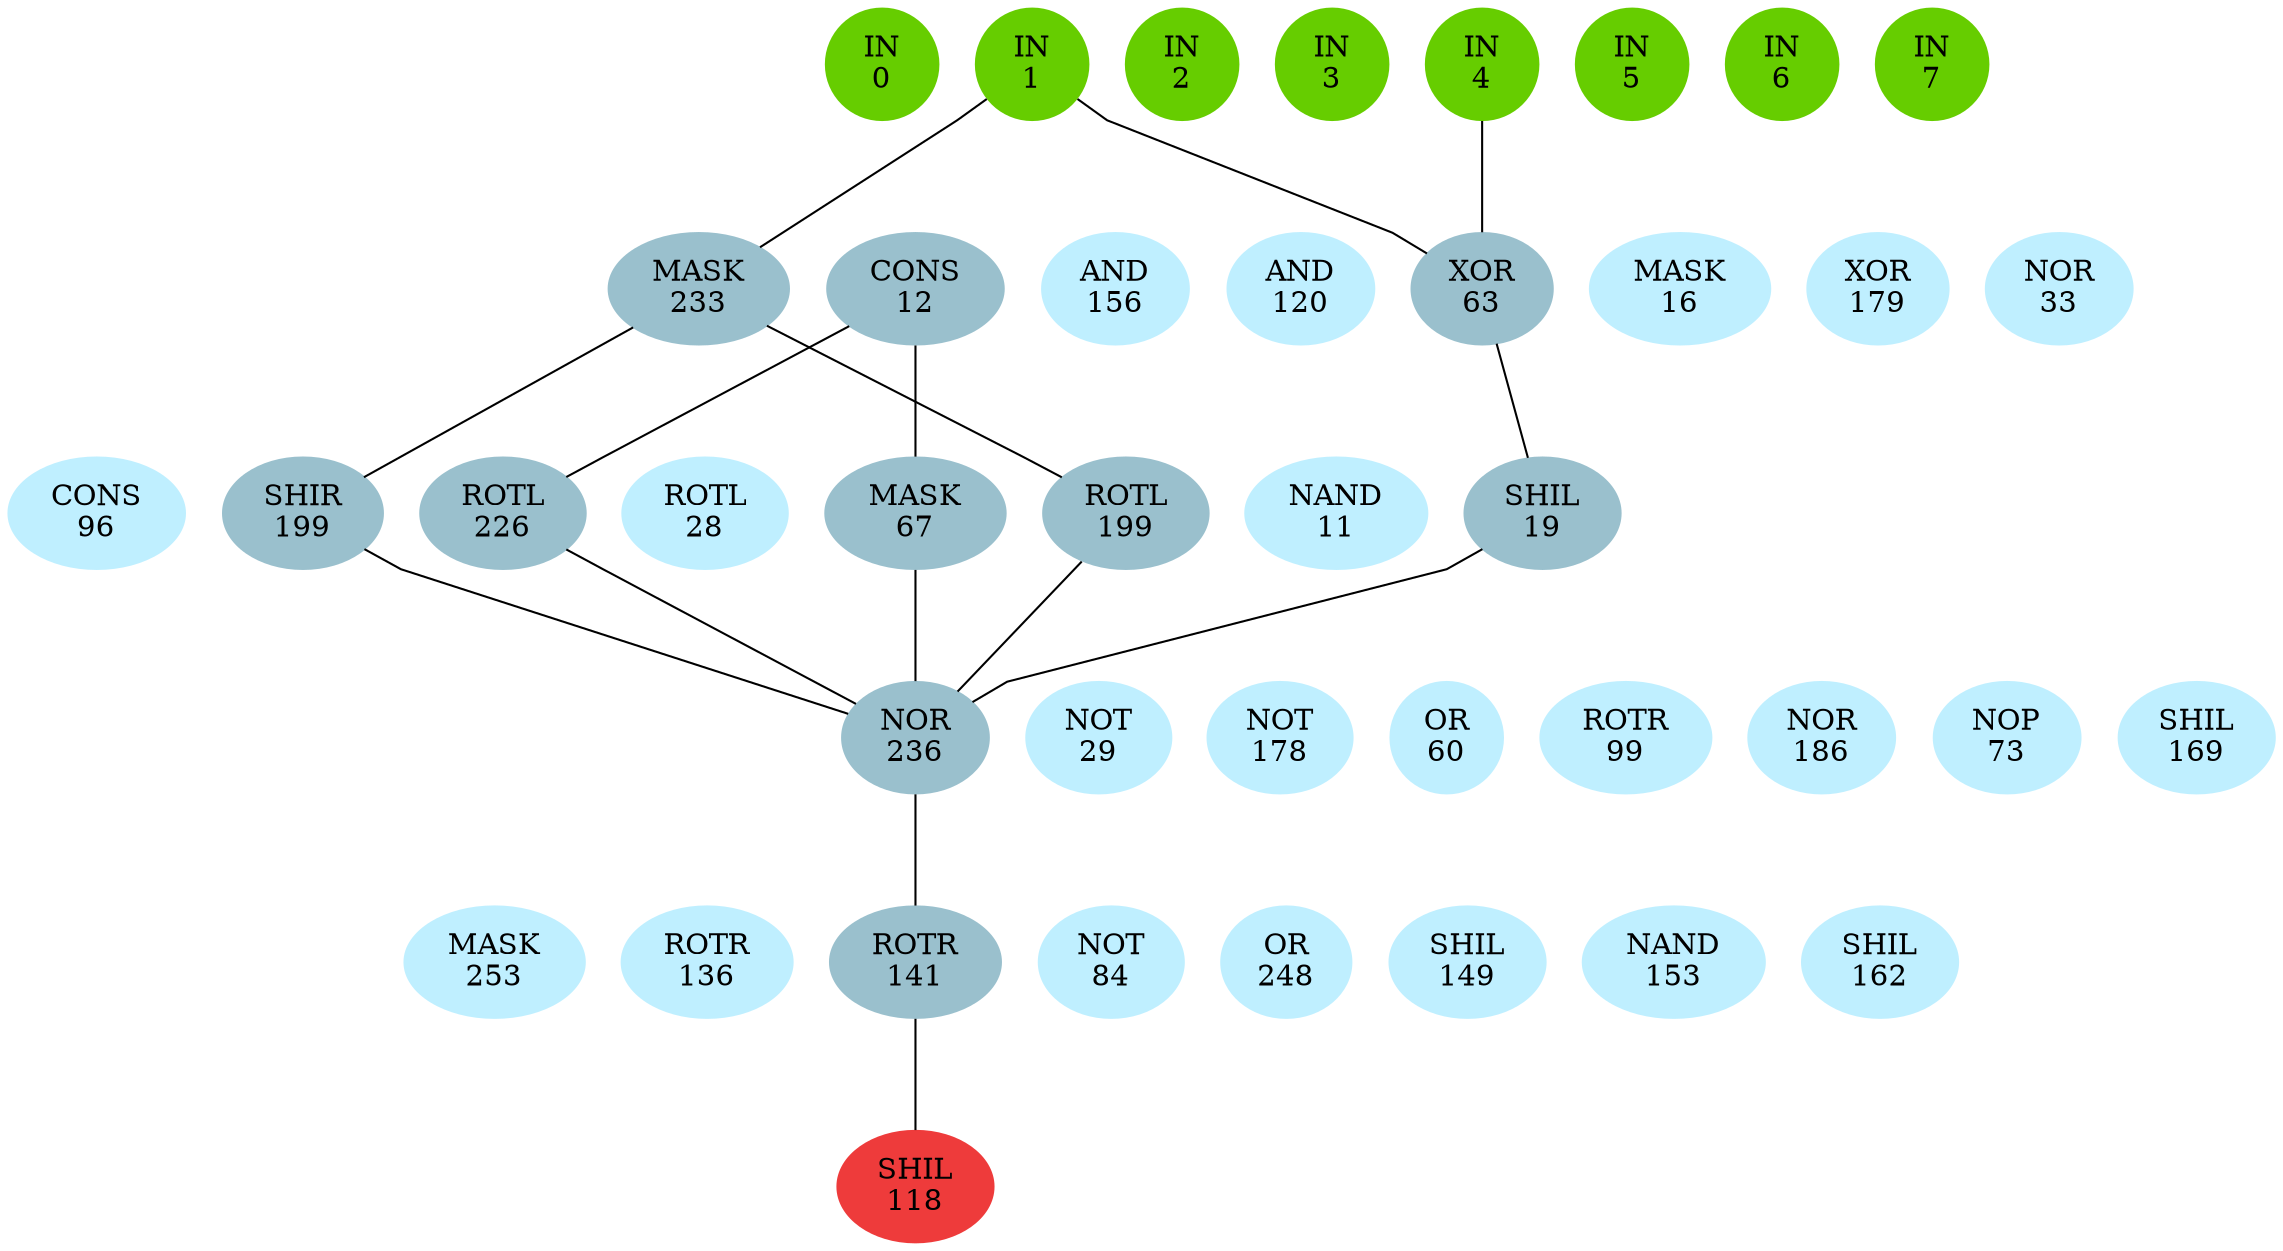graph EACircuit {
rankdir=BT;
ranksep=0.75;
ordering=out;
splines=polyline;
node [style=filled, color=lightblue2];

{ rank=same;
node [color=chartreuse3];
"-1_0"[label="IN\n0"];
node [color=chartreuse3];
"-1_1"[label="IN\n1"];
node [color=chartreuse3];
"-1_2"[label="IN\n2"];
node [color=chartreuse3];
"-1_3"[label="IN\n3"];
node [color=chartreuse3];
"-1_4"[label="IN\n4"];
node [color=chartreuse3];
"-1_5"[label="IN\n5"];
node [color=chartreuse3];
"-1_6"[label="IN\n6"];
node [color=chartreuse3];
"-1_7"[label="IN\n7"];
}
{ rank=same;
node [color=lightblue3];
"0_0"[label="MASK\n233"];
node [color=lightblue3];
"0_1"[label="CONS\n12"];
node [color=lightblue1];
"0_2"[label="AND\n156"];
node [color=lightblue1];
"0_3"[label="AND\n120"];
node [color=lightblue3];
"0_4"[label="XOR\n63"];
node [color=lightblue1];
"0_5"[label="MASK\n16"];
node [color=lightblue1];
"0_6"[label="XOR\n179"];
node [color=lightblue1];
"0_7"[label="NOR\n33"];
}
{ rank=same;
node [color=lightblue1];
"1_0"[label="CONS\n96"];
node [color=lightblue3];
"1_1"[label="SHIR\n199"];
node [color=lightblue3];
"1_2"[label="ROTL\n226"];
node [color=lightblue1];
"1_3"[label="ROTL\n28"];
node [color=lightblue3];
"1_4"[label="MASK\n67"];
node [color=lightblue3];
"1_5"[label="ROTL\n199"];
node [color=lightblue1];
"1_6"[label="NAND\n11"];
node [color=lightblue3];
"1_7"[label="SHIL\n19"];
}
{ rank=same;
node [color=lightblue3];
"2_0"[label="NOR\n236"];
node [color=lightblue1];
"2_1"[label="NOT\n29"];
node [color=lightblue1];
"2_2"[label="NOT\n178"];
node [color=lightblue1];
"2_3"[label="OR\n60"];
node [color=lightblue1];
"2_4"[label="ROTR\n99"];
node [color=lightblue1];
"2_5"[label="NOR\n186"];
node [color=lightblue1];
"2_6"[label="NOP\n73"];
node [color=lightblue1];
"2_7"[label="SHIL\n169"];
}
{ rank=same;
node [color=lightblue1];
"3_0"[label="MASK\n253"];
node [color=lightblue1];
"3_1"[label="ROTR\n136"];
node [color=lightblue3];
"3_2"[label="ROTR\n141"];
node [color=lightblue1];
"3_3"[label="NOT\n84"];
node [color=lightblue1];
"3_4"[label="OR\n248"];
node [color=lightblue1];
"3_5"[label="SHIL\n149"];
node [color=lightblue1];
"3_6"[label="NAND\n153"];
node [color=lightblue1];
"3_7"[label="SHIL\n162"];
}
{ rank=same;
node [color=brown2];
"4_0"[label="SHIL\n118"];
}
edge[style=invis];
"-1_0" -- "-1_1" -- "-1_2" -- "-1_3" -- "-1_4" -- "-1_5" -- "-1_6" -- "-1_7";
"0_0" -- "0_1" -- "0_2" -- "0_3" -- "0_4" -- "0_5" -- "0_6" -- "0_7";
"1_0" -- "1_1" -- "1_2" -- "1_3" -- "1_4" -- "1_5" -- "1_6" -- "1_7";
"2_0" -- "2_1" -- "2_2" -- "2_3" -- "2_4" -- "2_5" -- "2_6" -- "2_7";
"3_0" -- "3_1" -- "3_2" -- "3_3" -- "3_4" -- "3_5" -- "3_6" -- "3_7";
"4_0" -- "4_0";
edge[style=solid];
"0_0" -- "-1_1";
"0_4" -- "-1_1";
"0_4" -- "-1_4";
"1_1" -- "0_0";
"1_2" -- "0_1";
"1_4" -- "0_1";
"1_5" -- "0_0";
"1_7" -- "0_4";
"2_0" -- "1_1";
"2_0" -- "1_2";
"2_0" -- "1_4";
"2_0" -- "1_5";
"2_0" -- "1_7";
"3_2" -- "2_0";
"4_0" -- "3_2";
}